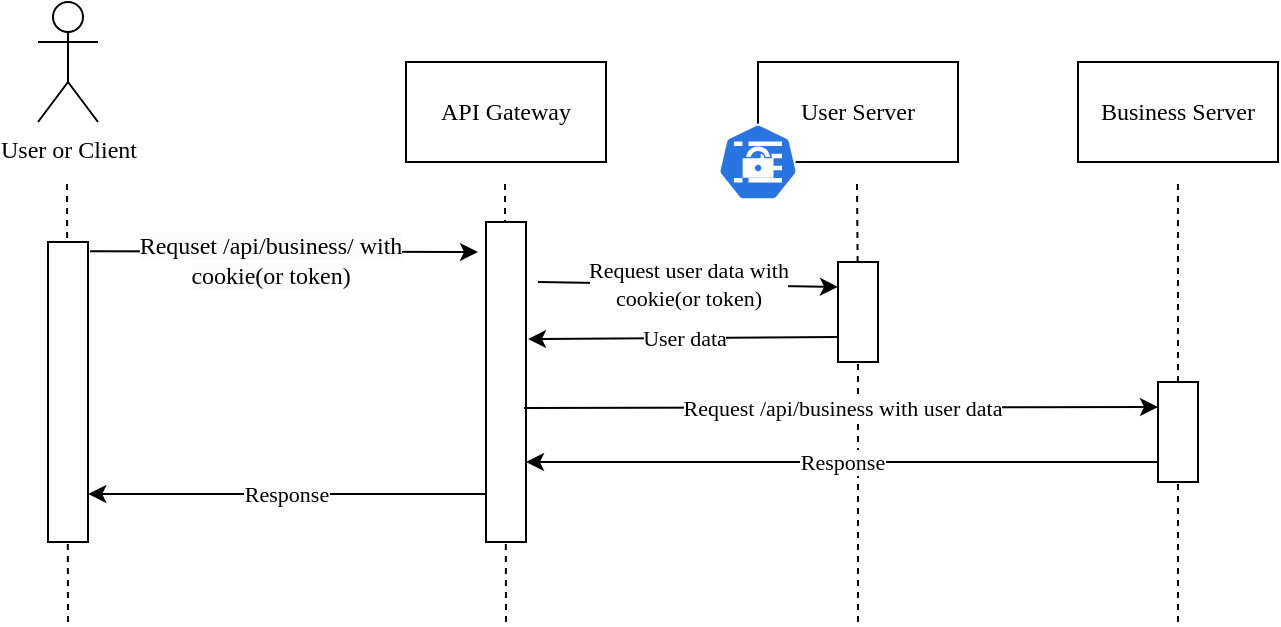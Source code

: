 <mxfile>
    <diagram id="7sBfcR07SuZQhpx3cyJS" name="第 1 页">
        <mxGraphModel dx="920" dy="816" grid="1" gridSize="10" guides="1" tooltips="1" connect="1" arrows="1" fold="1" page="1" pageScale="1" pageWidth="827" pageHeight="1169" math="0" shadow="0">
            <root>
                <mxCell id="0"/>
                <mxCell id="1" parent="0"/>
                <mxCell id="aVWwEsWG6jcWgb3JW985-1" value="User or Client" style="shape=umlActor;verticalLabelPosition=bottom;verticalAlign=top;html=1;outlineConnect=0;fontFamily=Comic Sans MS;" vertex="1" parent="1">
                    <mxGeometry x="190" y="130" width="30" height="60" as="geometry"/>
                </mxCell>
                <mxCell id="aVWwEsWG6jcWgb3JW985-2" value="" style="endArrow=none;dashed=1;html=1;fontFamily=Comic Sans MS;" edge="1" parent="1">
                    <mxGeometry width="50" height="50" relative="1" as="geometry">
                        <mxPoint x="205" y="440" as="sourcePoint"/>
                        <mxPoint x="204.5" y="220" as="targetPoint"/>
                    </mxGeometry>
                </mxCell>
                <mxCell id="aVWwEsWG6jcWgb3JW985-3" style="edgeStyle=none;html=1;exitX=1.05;exitY=0.031;exitDx=0;exitDy=0;exitPerimeter=0;fontFamily=Comic Sans MS;" edge="1" parent="1" source="aVWwEsWG6jcWgb3JW985-5">
                    <mxGeometry relative="1" as="geometry">
                        <mxPoint x="410" y="255" as="targetPoint"/>
                    </mxGeometry>
                </mxCell>
                <mxCell id="aVWwEsWG6jcWgb3JW985-4" value="&lt;span style=&quot;font-size: 12px; background-color: rgb(251, 251, 251);&quot;&gt;Requset /api/business/ with &lt;br&gt;cookie(or token)&lt;/span&gt;" style="edgeLabel;html=1;align=center;verticalAlign=middle;resizable=0;points=[];fontFamily=Comic Sans MS;" vertex="1" connectable="0" parent="aVWwEsWG6jcWgb3JW985-3">
                    <mxGeometry x="0.393" y="-4" relative="1" as="geometry">
                        <mxPoint x="-45" as="offset"/>
                    </mxGeometry>
                </mxCell>
                <mxCell id="aVWwEsWG6jcWgb3JW985-5" value="" style="rounded=0;whiteSpace=wrap;html=1;fontFamily=Comic Sans MS;" vertex="1" parent="1">
                    <mxGeometry x="195" y="250" width="20" height="150" as="geometry"/>
                </mxCell>
                <mxCell id="aVWwEsWG6jcWgb3JW985-6" value="" style="endArrow=none;dashed=1;html=1;fontFamily=Comic Sans MS;" edge="1" parent="1">
                    <mxGeometry width="50" height="50" relative="1" as="geometry">
                        <mxPoint x="424" y="440" as="sourcePoint"/>
                        <mxPoint x="423.5" y="220" as="targetPoint"/>
                    </mxGeometry>
                </mxCell>
                <mxCell id="aVWwEsWG6jcWgb3JW985-7" value="" style="rounded=0;whiteSpace=wrap;html=1;fontFamily=Comic Sans MS;" vertex="1" parent="1">
                    <mxGeometry x="414" y="240" width="20" height="160" as="geometry"/>
                </mxCell>
                <mxCell id="aVWwEsWG6jcWgb3JW985-8" value="API Gateway" style="rounded=0;whiteSpace=wrap;html=1;fontFamily=Comic Sans MS;" vertex="1" parent="1">
                    <mxGeometry x="374" y="160" width="100" height="50" as="geometry"/>
                </mxCell>
                <mxCell id="aVWwEsWG6jcWgb3JW985-9" value="User Server" style="rounded=0;whiteSpace=wrap;html=1;fontFamily=Comic Sans MS;" vertex="1" parent="1">
                    <mxGeometry x="550" y="160" width="100" height="50" as="geometry"/>
                </mxCell>
                <mxCell id="aVWwEsWG6jcWgb3JW985-10" value="" style="endArrow=none;dashed=1;html=1;startArrow=none;fontFamily=Comic Sans MS;" edge="1" parent="1" source="aVWwEsWG6jcWgb3JW985-13">
                    <mxGeometry width="50" height="50" relative="1" as="geometry">
                        <mxPoint x="599.5" y="710" as="sourcePoint"/>
                        <mxPoint x="599.5" y="220" as="targetPoint"/>
                    </mxGeometry>
                </mxCell>
                <mxCell id="aVWwEsWG6jcWgb3JW985-11" value="" style="endArrow=none;dashed=1;html=1;fontFamily=Comic Sans MS;" edge="1" parent="1" target="aVWwEsWG6jcWgb3JW985-13">
                    <mxGeometry width="50" height="50" relative="1" as="geometry">
                        <mxPoint x="600" y="440" as="sourcePoint"/>
                        <mxPoint x="599.5" y="220" as="targetPoint"/>
                    </mxGeometry>
                </mxCell>
                <mxCell id="aVWwEsWG6jcWgb3JW985-12" value="User data" style="edgeStyle=none;html=1;exitX=0;exitY=0.75;exitDx=0;exitDy=0;entryX=1.05;entryY=0.366;entryDx=0;entryDy=0;entryPerimeter=0;fontFamily=Comic Sans MS;" edge="1" parent="1" source="aVWwEsWG6jcWgb3JW985-13" target="aVWwEsWG6jcWgb3JW985-7">
                    <mxGeometry relative="1" as="geometry"/>
                </mxCell>
                <mxCell id="aVWwEsWG6jcWgb3JW985-13" value="" style="rounded=0;whiteSpace=wrap;html=1;fontFamily=Comic Sans MS;" vertex="1" parent="1">
                    <mxGeometry x="590" y="260" width="20" height="50" as="geometry"/>
                </mxCell>
                <mxCell id="aVWwEsWG6jcWgb3JW985-14" value="Request user data with &lt;br&gt;cookie(or token)" style="endArrow=classic;html=1;entryX=0;entryY=0.25;entryDx=0;entryDy=0;fontFamily=Comic Sans MS;" edge="1" parent="1" target="aVWwEsWG6jcWgb3JW985-13">
                    <mxGeometry x="0.004" width="50" height="50" relative="1" as="geometry">
                        <mxPoint x="440" y="270" as="sourcePoint"/>
                        <mxPoint x="580" y="276" as="targetPoint"/>
                        <mxPoint as="offset"/>
                    </mxGeometry>
                </mxCell>
                <mxCell id="aVWwEsWG6jcWgb3JW985-15" value="Business Server" style="rounded=0;whiteSpace=wrap;html=1;fontFamily=Comic Sans MS;" vertex="1" parent="1">
                    <mxGeometry x="710" y="160" width="100" height="50" as="geometry"/>
                </mxCell>
                <mxCell id="aVWwEsWG6jcWgb3JW985-16" value="" style="endArrow=none;dashed=1;html=1;startArrow=none;fontFamily=Comic Sans MS;" edge="1" parent="1" source="aVWwEsWG6jcWgb3JW985-19">
                    <mxGeometry width="50" height="50" relative="1" as="geometry">
                        <mxPoint x="760" y="710" as="sourcePoint"/>
                        <mxPoint x="759.971" y="220" as="targetPoint"/>
                    </mxGeometry>
                </mxCell>
                <mxCell id="aVWwEsWG6jcWgb3JW985-17" value="" style="endArrow=none;dashed=1;html=1;fontFamily=Comic Sans MS;" edge="1" parent="1" target="aVWwEsWG6jcWgb3JW985-19">
                    <mxGeometry width="50" height="50" relative="1" as="geometry">
                        <mxPoint x="760" y="440" as="sourcePoint"/>
                        <mxPoint x="759.971" y="220" as="targetPoint"/>
                    </mxGeometry>
                </mxCell>
                <mxCell id="aVWwEsWG6jcWgb3JW985-18" value="Response" style="edgeStyle=none;html=1;exitX=0;exitY=0.8;exitDx=0;exitDy=0;entryX=1;entryY=0.75;entryDx=0;entryDy=0;exitPerimeter=0;fontFamily=Comic Sans MS;" edge="1" parent="1" source="aVWwEsWG6jcWgb3JW985-19" target="aVWwEsWG6jcWgb3JW985-7">
                    <mxGeometry relative="1" as="geometry">
                        <mxPoint x="440" y="358" as="targetPoint"/>
                    </mxGeometry>
                </mxCell>
                <mxCell id="aVWwEsWG6jcWgb3JW985-19" value="" style="rounded=0;whiteSpace=wrap;html=1;fontFamily=Comic Sans MS;" vertex="1" parent="1">
                    <mxGeometry x="750" y="320" width="20" height="50" as="geometry"/>
                </mxCell>
                <mxCell id="aVWwEsWG6jcWgb3JW985-20" value="Request /api/business with user data" style="endArrow=classic;html=1;entryX=0;entryY=0.25;entryDx=0;entryDy=0;exitX=0.95;exitY=0.581;exitDx=0;exitDy=0;exitPerimeter=0;fontFamily=Comic Sans MS;" edge="1" parent="1" source="aVWwEsWG6jcWgb3JW985-7" target="aVWwEsWG6jcWgb3JW985-19">
                    <mxGeometry x="0.004" width="50" height="50" relative="1" as="geometry">
                        <mxPoint x="440" y="333" as="sourcePoint"/>
                        <mxPoint x="600" y="282.5" as="targetPoint"/>
                        <mxPoint as="offset"/>
                    </mxGeometry>
                </mxCell>
                <mxCell id="aVWwEsWG6jcWgb3JW985-21" value="Response" style="edgeStyle=none;html=1;exitX=-0.014;exitY=0.85;exitDx=0;exitDy=0;exitPerimeter=0;entryX=1.007;entryY=0.84;entryDx=0;entryDy=0;entryPerimeter=0;fontFamily=Comic Sans MS;" edge="1" parent="1" source="aVWwEsWG6jcWgb3JW985-7" target="aVWwEsWG6jcWgb3JW985-5">
                    <mxGeometry relative="1" as="geometry">
                        <mxPoint x="760" y="370.0" as="sourcePoint"/>
                        <mxPoint x="230" y="380" as="targetPoint"/>
                    </mxGeometry>
                </mxCell>
                <mxCell id="aVWwEsWG6jcWgb3JW985-22" value="" style="sketch=0;html=1;dashed=0;whitespace=wrap;fillColor=#2875E2;strokeColor=#ffffff;points=[[0.005,0.63,0],[0.1,0.2,0],[0.9,0.2,0],[0.5,0,0],[0.995,0.63,0],[0.72,0.99,0],[0.5,1,0],[0.28,0.99,0]];verticalLabelPosition=bottom;align=center;verticalAlign=top;shape=mxgraph.kubernetes.icon;prIcon=secret;fontFamily=Comic Sans MS;" vertex="1" parent="1">
                    <mxGeometry x="530" y="190" width="40" height="40" as="geometry"/>
                </mxCell>
            </root>
        </mxGraphModel>
    </diagram>
</mxfile>